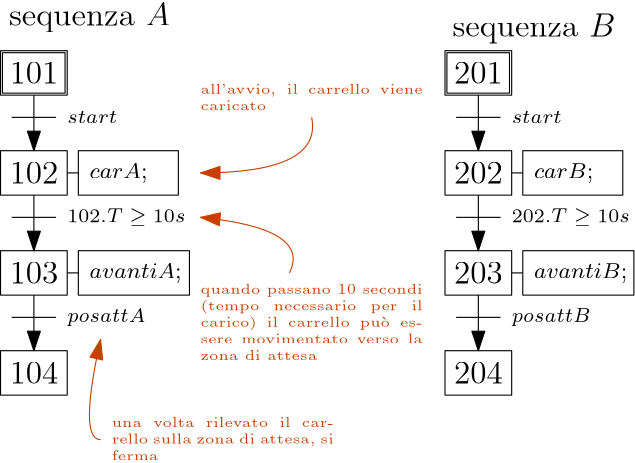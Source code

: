 <?xml version="1.0"?>
<!DOCTYPE ipe SYSTEM "ipe.dtd">
<ipe version="70218" creator="Ipe 7.2.28">
<info created="D:20241202201008" modified="D:20241202202028"/>
<ipestyle name="basic">
<symbol name="arrow/arc(spx)">
<path stroke="sym-stroke" fill="sym-stroke" pen="sym-pen">
0 0 m
-1 0.333 l
-1 -0.333 l
h
</path>
</symbol>
<symbol name="arrow/farc(spx)">
<path stroke="sym-stroke" fill="white" pen="sym-pen">
0 0 m
-1 0.333 l
-1 -0.333 l
h
</path>
</symbol>
<symbol name="arrow/ptarc(spx)">
<path stroke="sym-stroke" fill="sym-stroke" pen="sym-pen">
0 0 m
-1 0.333 l
-0.8 0 l
-1 -0.333 l
h
</path>
</symbol>
<symbol name="arrow/fptarc(spx)">
<path stroke="sym-stroke" fill="white" pen="sym-pen">
0 0 m
-1 0.333 l
-0.8 0 l
-1 -0.333 l
h
</path>
</symbol>
<symbol name="mark/circle(sx)" transformations="translations">
<path fill="sym-stroke">
0.6 0 0 0.6 0 0 e
0.4 0 0 0.4 0 0 e
</path>
</symbol>
<symbol name="mark/disk(sx)" transformations="translations">
<path fill="sym-stroke">
0.6 0 0 0.6 0 0 e
</path>
</symbol>
<symbol name="mark/fdisk(sfx)" transformations="translations">
<group>
<path fill="sym-fill">
0.5 0 0 0.5 0 0 e
</path>
<path fill="sym-stroke" fillrule="eofill">
0.6 0 0 0.6 0 0 e
0.4 0 0 0.4 0 0 e
</path>
</group>
</symbol>
<symbol name="mark/box(sx)" transformations="translations">
<path fill="sym-stroke" fillrule="eofill">
-0.6 -0.6 m
0.6 -0.6 l
0.6 0.6 l
-0.6 0.6 l
h
-0.4 -0.4 m
0.4 -0.4 l
0.4 0.4 l
-0.4 0.4 l
h
</path>
</symbol>
<symbol name="mark/square(sx)" transformations="translations">
<path fill="sym-stroke">
-0.6 -0.6 m
0.6 -0.6 l
0.6 0.6 l
-0.6 0.6 l
h
</path>
</symbol>
<symbol name="mark/fsquare(sfx)" transformations="translations">
<group>
<path fill="sym-fill">
-0.5 -0.5 m
0.5 -0.5 l
0.5 0.5 l
-0.5 0.5 l
h
</path>
<path fill="sym-stroke" fillrule="eofill">
-0.6 -0.6 m
0.6 -0.6 l
0.6 0.6 l
-0.6 0.6 l
h
-0.4 -0.4 m
0.4 -0.4 l
0.4 0.4 l
-0.4 0.4 l
h
</path>
</group>
</symbol>
<symbol name="mark/cross(sx)" transformations="translations">
<group>
<path fill="sym-stroke">
-0.43 -0.57 m
0.57 0.43 l
0.43 0.57 l
-0.57 -0.43 l
h
</path>
<path fill="sym-stroke">
-0.43 0.57 m
0.57 -0.43 l
0.43 -0.57 l
-0.57 0.43 l
h
</path>
</group>
</symbol>
<symbol name="arrow/fnormal(spx)">
<path stroke="sym-stroke" fill="white" pen="sym-pen">
0 0 m
-1 0.333 l
-1 -0.333 l
h
</path>
</symbol>
<symbol name="arrow/pointed(spx)">
<path stroke="sym-stroke" fill="sym-stroke" pen="sym-pen">
0 0 m
-1 0.333 l
-0.8 0 l
-1 -0.333 l
h
</path>
</symbol>
<symbol name="arrow/fpointed(spx)">
<path stroke="sym-stroke" fill="white" pen="sym-pen">
0 0 m
-1 0.333 l
-0.8 0 l
-1 -0.333 l
h
</path>
</symbol>
<symbol name="arrow/linear(spx)">
<path stroke="sym-stroke" pen="sym-pen">
-1 0.333 m
0 0 l
-1 -0.333 l
</path>
</symbol>
<symbol name="arrow/fdouble(spx)">
<path stroke="sym-stroke" fill="white" pen="sym-pen">
0 0 m
-1 0.333 l
-1 -0.333 l
h
-1 0 m
-2 0.333 l
-2 -0.333 l
h
</path>
</symbol>
<symbol name="arrow/double(spx)">
<path stroke="sym-stroke" fill="sym-stroke" pen="sym-pen">
0 0 m
-1 0.333 l
-1 -0.333 l
h
-1 0 m
-2 0.333 l
-2 -0.333 l
h
</path>
</symbol>
<symbol name="arrow/mid-normal(spx)">
<path stroke="sym-stroke" fill="sym-stroke" pen="sym-pen">
0.5 0 m
-0.5 0.333 l
-0.5 -0.333 l
h
</path>
</symbol>
<symbol name="arrow/mid-fnormal(spx)">
<path stroke="sym-stroke" fill="white" pen="sym-pen">
0.5 0 m
-0.5 0.333 l
-0.5 -0.333 l
h
</path>
</symbol>
<symbol name="arrow/mid-pointed(spx)">
<path stroke="sym-stroke" fill="sym-stroke" pen="sym-pen">
0.5 0 m
-0.5 0.333 l
-0.3 0 l
-0.5 -0.333 l
h
</path>
</symbol>
<symbol name="arrow/mid-fpointed(spx)">
<path stroke="sym-stroke" fill="white" pen="sym-pen">
0.5 0 m
-0.5 0.333 l
-0.3 0 l
-0.5 -0.333 l
h
</path>
</symbol>
<symbol name="arrow/mid-double(spx)">
<path stroke="sym-stroke" fill="sym-stroke" pen="sym-pen">
1 0 m
0 0.333 l
0 -0.333 l
h
0 0 m
-1 0.333 l
-1 -0.333 l
h
</path>
</symbol>
<symbol name="arrow/mid-fdouble(spx)">
<path stroke="sym-stroke" fill="white" pen="sym-pen">
1 0 m
0 0.333 l
0 -0.333 l
h
0 0 m
-1 0.333 l
-1 -0.333 l
h
</path>
</symbol>
<anglesize name="22.5 deg" value="22.5"/>
<anglesize name="30 deg" value="30"/>
<anglesize name="45 deg" value="45"/>
<anglesize name="60 deg" value="60"/>
<anglesize name="90 deg" value="90"/>
<arrowsize name="large" value="10"/>
<arrowsize name="small" value="5"/>
<arrowsize name="tiny" value="3"/>
<color name="blue" value="0 0 1"/>
<color name="brown" value="0.647 0.165 0.165"/>
<color name="darkblue" value="0 0 0.545"/>
<color name="darkcyan" value="0 0.545 0.545"/>
<color name="darkgray" value="0.663"/>
<color name="darkgreen" value="0 0.392 0"/>
<color name="darkmagenta" value="0.545 0 0.545"/>
<color name="darkorange" value="1 0.549 0"/>
<color name="darkred" value="0.545 0 0"/>
<color name="gold" value="1 0.843 0"/>
<color name="gray" value="0.745"/>
<color name="green" value="0 1 0"/>
<color name="lightblue" value="0.678 0.847 0.902"/>
<color name="lightcyan" value="0.878 1 1"/>
<color name="lightgray" value="0.827"/>
<color name="lightgreen" value="0.565 0.933 0.565"/>
<color name="lightyellow" value="1 1 0.878"/>
<color name="navy" value="0 0 0.502"/>
<color name="orange" value="1 0.647 0"/>
<color name="pink" value="1 0.753 0.796"/>
<color name="purple" value="0.627 0.125 0.941"/>
<color name="red" value="1 0 0"/>
<color name="seagreen" value="0.18 0.545 0.341"/>
<color name="turquoise" value="0.251 0.878 0.816"/>
<color name="violet" value="0.933 0.51 0.933"/>
<color name="yellow" value="1 1 0"/>
<dashstyle name="dash dot dotted" value="[4 2 1 2 1 2] 0"/>
<dashstyle name="dash dotted" value="[4 2 1 2] 0"/>
<dashstyle name="dashed" value="[4] 0"/>
<dashstyle name="dotted" value="[1 3] 0"/>
<gridsize name="10 pts (~3.5 mm)" value="10"/>
<gridsize name="14 pts (~5 mm)" value="14"/>
<gridsize name="16 pts (~6 mm)" value="16"/>
<gridsize name="20 pts (~7 mm)" value="20"/>
<gridsize name="28 pts (~10 mm)" value="28"/>
<gridsize name="32 pts (~12 mm)" value="32"/>
<gridsize name="4 pts" value="4"/>
<gridsize name="56 pts (~20 mm)" value="56"/>
<gridsize name="8 pts (~3 mm)" value="8"/>
<opacity name="10%" value="0.1"/>
<opacity name="30%" value="0.3"/>
<opacity name="50%" value="0.5"/>
<opacity name="75%" value="0.75"/>
<pen name="fat" value="1.2"/>
<pen name="heavier" value="0.8"/>
<pen name="ultrafat" value="2"/>
<symbolsize name="large" value="5"/>
<symbolsize name="small" value="2"/>
<symbolsize name="tiny" value="1.1"/>
<textsize name="Huge" value="\Huge"/>
<textsize name="LARGE" value="\LARGE"/>
<textsize name="Large" value="\Large"/>
<textsize name="footnote" value="\footnotesize"/>
<textsize name="huge" value="\huge"/>
<textsize name="large" value="\large"/>
<textsize name="script" value="\scriptsize"/>
<textsize name="small" value="\small"/>
<textsize name="tiny" value="\tiny"/>
<textstyle name="center" begin="\begin{center}" end="\end{center}"/>
<textstyle name="item" begin="\begin{itemize}\item{}" end="\end{itemize}"/>
<textstyle name="itemize" begin="\begin{itemize}" end="\end{itemize}"/>
<tiling name="falling" angle="-60" step="4" width="1"/>
<tiling name="rising" angle="30" step="4" width="1"/>
</ipestyle>
<page>
<layer name="alpha"/>
<view layers="alpha" active="alpha"/>
<path layer="alpha" stroke="black">
112 720 m
112 704 l
136 704 l
136 720 l
h
</path>
<text transformations="translations" pos="124 712" stroke="black" type="label" width="17.559" height="7.704" depth="0" halign="center" valign="center" size="large" style="math">101</text>
<path matrix="0.938831 0 0 0.910054 7.53791 64.0389" stroke="black">
112 720 m
112 704 l
136 704 l
136 720 l
h
</path>
<path stroke="black">
116 696 m
132 696 l
</path>
<path matrix="1 0 0 1 0 -36" stroke="black">
112 720 m
112 704 l
136 704 l
136 720 l
h
</path>
<text matrix="1 0 0 1 0 -36" transformations="translations" pos="124 712" stroke="black" type="label" width="17.559" height="7.704" depth="0" halign="center" valign="center" size="large" style="math">102</text>
<path matrix="1 0 0 1 0 4" stroke="black">
136 672 m
140 672 l
</path>
<path matrix="1 0 0 1 0 4" stroke="black">
140 680 m
140 664 l
176 664 l
176 680 l
h
</path>
<text matrix="1 0 0 1 20 -36" transformations="translations" pos="124 712" stroke="black" type="label" width="20.918" height="5.446" depth="1.55" valign="center" size="footnote" style="math">carA;</text>
<path matrix="1 0 0 1 0 -36" stroke="black">
116 696 m
132 696 l
</path>
<path matrix="1 0 0 1 0 -72" stroke="black">
112 720 m
112 704 l
136 704 l
136 720 l
h
</path>
<text matrix="1 0 0 1 0 -72" transformations="translations" pos="124 712" stroke="black" type="label" width="17.559" height="7.704" depth="0" halign="center" valign="center" size="large" style="math">103</text>
<path matrix="1 0 0 1 0 -32" stroke="black">
136 672 m
140 672 l
</path>
<path matrix="1.11111 0 0 1 -15.5556 -32" stroke="black">
140 680 m
140 664 l
176 664 l
176 680 l
h
</path>
<text matrix="1 0 0 1 20 -72" transformations="translations" pos="124 712" stroke="black" type="label" width="33.18" height="5.446" depth="1.55" valign="center" size="footnote" style="math">avantiA;</text>
<text matrix="1 0 0 1 12 -52" transformations="translations" pos="124 712" stroke="black" type="label" width="42.523" height="4.784" depth="1.29" valign="center" size="script" style="math">102.T \ge 10s</text>
<text matrix="1 0 0 1 12 -16" transformations="translations" pos="124 712" stroke="black" type="label" width="18.014" height="4.289" depth="0" valign="center" size="script" style="math">start</text>
<path stroke="black" arrow="normal/normal">
124 704 m
124 684 l
</path>
<path matrix="1 0 0 1 0 -36" stroke="black" arrow="normal/normal">
124 704 m
124 684 l
</path>
<path matrix="1 0 0 1 0 -72" stroke="black">
116 696 m
132 696 l
</path>
<path matrix="1 0 0 1 0 -108" stroke="black">
112 720 m
112 704 l
136 704 l
136 720 l
h
</path>
<text matrix="1 0 0 1 0 -108" transformations="translations" pos="124 712" stroke="black" type="label" width="17.559" height="7.704" depth="0" halign="center" valign="center" size="large" style="math">104</text>
<text matrix="1 0 0 1 12 -88" transformations="translations" pos="124 712" stroke="black" type="label" width="28.132" height="4.771" depth="1.35" valign="center" size="script" style="math">posattA</text>
<path matrix="1 0 0 1 0 -72" stroke="black" arrow="normal/normal">
124 704 m
124 684 l
</path>
<path matrix="1 0 0 1 160 0" stroke="black">
112 720 m
112 704 l
136 704 l
136 720 l
h
</path>
<text matrix="1 0 0 1 160 0" transformations="translations" pos="124 712" stroke="black" type="label" width="17.559" height="7.704" depth="0" halign="center" valign="center" size="large" style="math">201</text>
<path matrix="0.938831 0 0 0.910054 167.538 64.0389" stroke="black">
112 720 m
112 704 l
136 704 l
136 720 l
h
</path>
<path matrix="1 0 0 1 160 0" stroke="black">
116 696 m
132 696 l
</path>
<path matrix="1 0 0 1 160 -36" stroke="black">
112 720 m
112 704 l
136 704 l
136 720 l
h
</path>
<text matrix="1 0 0 1 160 -36" transformations="translations" pos="124 712" stroke="black" type="label" width="17.559" height="7.704" depth="0" halign="center" valign="center" size="large" style="math">202</text>
<path matrix="1 0 0 1 160 4" stroke="black">
136 672 m
140 672 l
</path>
<path matrix="1 0 0 1 160 4" stroke="black">
140 680 m
140 664 l
176 664 l
176 680 l
h
</path>
<text matrix="1 0 0 1 180 -36" transformations="translations" pos="124 712" stroke="black" type="label" width="21.355" height="5.446" depth="1.55" valign="center" size="footnote" style="math">carB;</text>
<path matrix="1 0 0 1 160 -36" stroke="black">
116 696 m
132 696 l
</path>
<path matrix="1 0 0 1 160 -72" stroke="black">
112 720 m
112 704 l
136 704 l
136 720 l
h
</path>
<text matrix="1 0 0 1 160 -72" transformations="translations" pos="124 712" stroke="black" type="label" width="17.559" height="7.704" depth="0" halign="center" valign="center" size="large" style="math">203</text>
<path matrix="1 0 0 1 160 -32" stroke="black">
136 672 m
140 672 l
</path>
<path matrix="1.11111 0 0 1 144.444 -32" stroke="black">
140 680 m
140 664 l
176 664 l
176 680 l
h
</path>
<text matrix="1 0 0 1 180 -72" transformations="translations" pos="124 712" stroke="black" type="label" width="33.617" height="5.446" depth="1.55" valign="center" size="footnote" style="math">avantiB;</text>
<text matrix="1 0 0 1 172 -52" transformations="translations" pos="124 712" stroke="black" type="label" width="42.523" height="4.784" depth="1.29" valign="center" size="script" style="math">202.T \ge 10s</text>
<text matrix="1 0 0 1 172 -16" transformations="translations" pos="124 712" stroke="black" type="label" width="18.014" height="4.289" depth="0" valign="center" size="script" style="math">start</text>
<path matrix="1 0 0 1 160 0" stroke="black" arrow="normal/normal">
124 704 m
124 684 l
</path>
<path matrix="1 0 0 1 160 -36" stroke="black" arrow="normal/normal">
124 704 m
124 684 l
</path>
<path matrix="1 0 0 1 160 -72" stroke="black">
116 696 m
132 696 l
</path>
<path matrix="1 0 0 1 160 -108" stroke="black">
112 720 m
112 704 l
136 704 l
136 720 l
h
</path>
<text matrix="1 0 0 1 160 -108" transformations="translations" pos="124 712" stroke="black" type="label" width="17.559" height="7.704" depth="0" halign="center" valign="center" size="large" style="math">204</text>
<text matrix="1 0 0 1 172 -88" transformations="translations" pos="124 712" stroke="black" type="label" width="28.499" height="4.771" depth="1.35" valign="center" size="script" style="math">posattB</text>
<path matrix="1 0 0 1 160 -72" stroke="black" arrow="normal/normal">
124 704 m
124 684 l
</path>
<text matrix="1 0 0 1 20 20" transformations="translations" pos="124 712" stroke="black" type="label" width="57.94" height="8.174" depth="2.32" halign="center" valign="center" size="large">sequenza $A$</text>
<text matrix="1 0 0 1 180 16" transformations="translations" pos="124 712" stroke="black" type="label" width="58.661" height="8.174" depth="2.32" halign="center" valign="center" size="large">sequenza $B$</text>
<text transformations="translations" pos="184 708" stroke="0.776 0.251 0" type="minipage" width="80" height="7.207" depth="2.23" valign="top" size="tiny">all&apos;avvio, il carrello viene caricato</text>
<path matrix="1 0 0 1 4 0" stroke="0.776 0.251 0" arrow="normal/normal">
220 696 m
224 676
180 676 c
</path>
<text matrix="1 0 0 1 0 -72" transformations="translations" pos="184 708" stroke="0.776 0.251 0" type="minipage" width="80" height="16.17" depth="11.2" valign="top" size="tiny">quando passano 10 secondi (tempo necessario per il carico) il carrello può essere 
movimentato verso la zona di attesa</text>
<path stroke="0.776 0.251 0" arrow="normal/normal">
216 640 m
224 656
184 660 c
</path>
<text matrix="1 0 0 1 -32 -120" transformations="translations" pos="184 708" stroke="0.776 0.251 0" type="minipage" width="80" height="10.194" depth="5.22" valign="top" size="tiny">una volta rilevato il carrello sulla zona di attesa, si ferma</text>
<path stroke="0.776 0.251 0" arrow="normal/normal">
148 580 m
140 580
148 616 c
</path>
</page>
</ipe>

